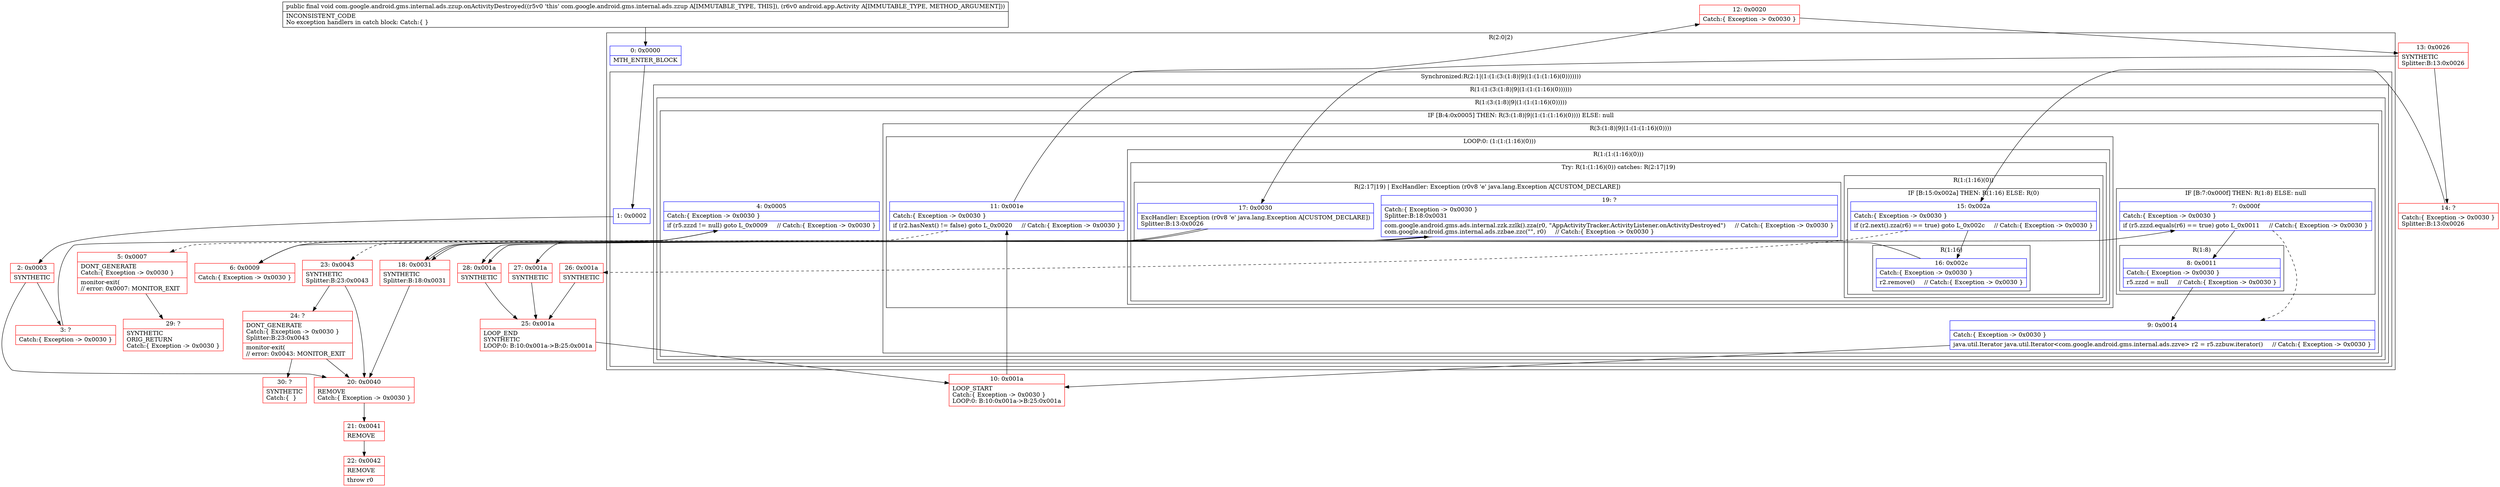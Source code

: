 digraph "CFG forcom.google.android.gms.internal.ads.zzup.onActivityDestroyed(Landroid\/app\/Activity;)V" {
subgraph cluster_Region_134605730 {
label = "R(2:0|2)";
node [shape=record,color=blue];
Node_0 [shape=record,label="{0\:\ 0x0000|MTH_ENTER_BLOCK\l}"];
subgraph cluster_SynchronizedRegion_234148037 {
label = "Synchronized:R(2:1|(1:(1:(3:(1:8)|9|(1:(1:(1:16)(0)))))))";
node [shape=record,color=blue];
Node_1 [shape=record,label="{1\:\ 0x0002}"];
subgraph cluster_Region_1011024394 {
label = "R(1:(1:(3:(1:8)|9|(1:(1:(1:16)(0))))))";
node [shape=record,color=blue];
subgraph cluster_Region_1311089950 {
label = "R(1:(3:(1:8)|9|(1:(1:(1:16)(0)))))";
node [shape=record,color=blue];
subgraph cluster_IfRegion_1767513987 {
label = "IF [B:4:0x0005] THEN: R(3:(1:8)|9|(1:(1:(1:16)(0)))) ELSE: null";
node [shape=record,color=blue];
Node_4 [shape=record,label="{4\:\ 0x0005|Catch:\{ Exception \-\> 0x0030 \}\l|if (r5.zzzd != null) goto L_0x0009     \/\/ Catch:\{ Exception \-\> 0x0030 \}\l}"];
subgraph cluster_Region_1334395116 {
label = "R(3:(1:8)|9|(1:(1:(1:16)(0))))";
node [shape=record,color=blue];
subgraph cluster_IfRegion_1115916437 {
label = "IF [B:7:0x000f] THEN: R(1:8) ELSE: null";
node [shape=record,color=blue];
Node_7 [shape=record,label="{7\:\ 0x000f|Catch:\{ Exception \-\> 0x0030 \}\l|if (r5.zzzd.equals(r6) == true) goto L_0x0011     \/\/ Catch:\{ Exception \-\> 0x0030 \}\l}"];
subgraph cluster_Region_1727299997 {
label = "R(1:8)";
node [shape=record,color=blue];
Node_8 [shape=record,label="{8\:\ 0x0011|Catch:\{ Exception \-\> 0x0030 \}\l|r5.zzzd = null     \/\/ Catch:\{ Exception \-\> 0x0030 \}\l}"];
}
}
Node_9 [shape=record,label="{9\:\ 0x0014|Catch:\{ Exception \-\> 0x0030 \}\l|java.util.Iterator java.util.Iterator\<com.google.android.gms.internal.ads.zzve\> r2 = r5.zzbuw.iterator()     \/\/ Catch:\{ Exception \-\> 0x0030 \}\l}"];
subgraph cluster_LoopRegion_927254214 {
label = "LOOP:0: (1:(1:(1:16)(0)))";
node [shape=record,color=blue];
Node_11 [shape=record,label="{11\:\ 0x001e|Catch:\{ Exception \-\> 0x0030 \}\l|if (r2.hasNext() != false) goto L_0x0020     \/\/ Catch:\{ Exception \-\> 0x0030 \}\l}"];
subgraph cluster_Region_85644552 {
label = "R(1:(1:(1:16)(0)))";
node [shape=record,color=blue];
subgraph cluster_TryCatchRegion_1015374895 {
label = "Try: R(1:(1:16)(0)) catches: R(2:17|19)";
node [shape=record,color=blue];
subgraph cluster_Region_1646040074 {
label = "R(1:(1:16)(0))";
node [shape=record,color=blue];
subgraph cluster_IfRegion_1085593256 {
label = "IF [B:15:0x002a] THEN: R(1:16) ELSE: R(0)";
node [shape=record,color=blue];
Node_15 [shape=record,label="{15\:\ 0x002a|Catch:\{ Exception \-\> 0x0030 \}\l|if (r2.next().zza(r6) == true) goto L_0x002c     \/\/ Catch:\{ Exception \-\> 0x0030 \}\l}"];
subgraph cluster_Region_1890127169 {
label = "R(1:16)";
node [shape=record,color=blue];
Node_16 [shape=record,label="{16\:\ 0x002c|Catch:\{ Exception \-\> 0x0030 \}\l|r2.remove()     \/\/ Catch:\{ Exception \-\> 0x0030 \}\l}"];
}
subgraph cluster_Region_539367869 {
label = "R(0)";
node [shape=record,color=blue];
}
}
}
subgraph cluster_Region_1942436388 {
label = "R(2:17|19) | ExcHandler: Exception (r0v8 'e' java.lang.Exception A[CUSTOM_DECLARE])\l";
node [shape=record,color=blue];
Node_17 [shape=record,label="{17\:\ 0x0030|ExcHandler: Exception (r0v8 'e' java.lang.Exception A[CUSTOM_DECLARE])\lSplitter:B:13:0x0026\l}"];
Node_19 [shape=record,label="{19\:\ ?|Catch:\{ Exception \-\> 0x0030 \}\lSplitter:B:18:0x0031\l|com.google.android.gms.ads.internal.zzk.zzlk().zza(r0, \"AppActivityTracker.ActivityListener.onActivityDestroyed\")     \/\/ Catch:\{ Exception \-\> 0x0030 \}\lcom.google.android.gms.internal.ads.zzbae.zzc(\"\", r0)     \/\/ Catch:\{ Exception \-\> 0x0030 \}\l}"];
}
}
}
}
}
}
}
}
}
}
subgraph cluster_Region_1942436388 {
label = "R(2:17|19) | ExcHandler: Exception (r0v8 'e' java.lang.Exception A[CUSTOM_DECLARE])\l";
node [shape=record,color=blue];
Node_17 [shape=record,label="{17\:\ 0x0030|ExcHandler: Exception (r0v8 'e' java.lang.Exception A[CUSTOM_DECLARE])\lSplitter:B:13:0x0026\l}"];
Node_19 [shape=record,label="{19\:\ ?|Catch:\{ Exception \-\> 0x0030 \}\lSplitter:B:18:0x0031\l|com.google.android.gms.ads.internal.zzk.zzlk().zza(r0, \"AppActivityTracker.ActivityListener.onActivityDestroyed\")     \/\/ Catch:\{ Exception \-\> 0x0030 \}\lcom.google.android.gms.internal.ads.zzbae.zzc(\"\", r0)     \/\/ Catch:\{ Exception \-\> 0x0030 \}\l}"];
}
Node_2 [shape=record,color=red,label="{2\:\ 0x0003|SYNTHETIC\l}"];
Node_3 [shape=record,color=red,label="{3\:\ ?|Catch:\{ Exception \-\> 0x0030 \}\l}"];
Node_5 [shape=record,color=red,label="{5\:\ 0x0007|DONT_GENERATE\lCatch:\{ Exception \-\> 0x0030 \}\l|monitor\-exit(\l\/\/ error: 0x0007: MONITOR_EXIT  \l}"];
Node_6 [shape=record,color=red,label="{6\:\ 0x0009|Catch:\{ Exception \-\> 0x0030 \}\l}"];
Node_10 [shape=record,color=red,label="{10\:\ 0x001a|LOOP_START\lCatch:\{ Exception \-\> 0x0030 \}\lLOOP:0: B:10:0x001a\-\>B:25:0x001a\l}"];
Node_12 [shape=record,color=red,label="{12\:\ 0x0020|Catch:\{ Exception \-\> 0x0030 \}\l}"];
Node_13 [shape=record,color=red,label="{13\:\ 0x0026|SYNTHETIC\lSplitter:B:13:0x0026\l}"];
Node_14 [shape=record,color=red,label="{14\:\ ?|Catch:\{ Exception \-\> 0x0030 \}\lSplitter:B:13:0x0026\l}"];
Node_18 [shape=record,color=red,label="{18\:\ 0x0031|SYNTHETIC\lSplitter:B:18:0x0031\l}"];
Node_20 [shape=record,color=red,label="{20\:\ 0x0040|REMOVE\lCatch:\{ Exception \-\> 0x0030 \}\l}"];
Node_21 [shape=record,color=red,label="{21\:\ 0x0041|REMOVE\l}"];
Node_22 [shape=record,color=red,label="{22\:\ 0x0042|REMOVE\l|throw r0\l}"];
Node_23 [shape=record,color=red,label="{23\:\ 0x0043|SYNTHETIC\lSplitter:B:23:0x0043\l}"];
Node_24 [shape=record,color=red,label="{24\:\ ?|DONT_GENERATE\lCatch:\{ Exception \-\> 0x0030 \}\lSplitter:B:23:0x0043\l|monitor\-exit(\l\/\/ error: 0x0043: MONITOR_EXIT  \l}"];
Node_25 [shape=record,color=red,label="{25\:\ 0x001a|LOOP_END\lSYNTHETIC\lLOOP:0: B:10:0x001a\-\>B:25:0x001a\l}"];
Node_26 [shape=record,color=red,label="{26\:\ 0x001a|SYNTHETIC\l}"];
Node_27 [shape=record,color=red,label="{27\:\ 0x001a|SYNTHETIC\l}"];
Node_28 [shape=record,color=red,label="{28\:\ 0x001a|SYNTHETIC\l}"];
Node_29 [shape=record,color=red,label="{29\:\ ?|SYNTHETIC\lORIG_RETURN\lCatch:\{ Exception \-\> 0x0030 \}\l}"];
Node_30 [shape=record,color=red,label="{30\:\ ?|SYNTHETIC\lCatch:\{  \}\l}"];
MethodNode[shape=record,label="{public final void com.google.android.gms.internal.ads.zzup.onActivityDestroyed((r5v0 'this' com.google.android.gms.internal.ads.zzup A[IMMUTABLE_TYPE, THIS]), (r6v0 android.app.Activity A[IMMUTABLE_TYPE, METHOD_ARGUMENT]))  | INCONSISTENT_CODE\lNo exception handlers in catch block: Catch:\{  \}\l}"];
MethodNode -> Node_0;
Node_0 -> Node_1;
Node_1 -> Node_2;
Node_4 -> Node_5[style=dashed];
Node_4 -> Node_6;
Node_7 -> Node_8;
Node_7 -> Node_9[style=dashed];
Node_8 -> Node_9;
Node_9 -> Node_10;
Node_11 -> Node_12;
Node_11 -> Node_23[style=dashed];
Node_15 -> Node_16;
Node_15 -> Node_26[style=dashed];
Node_16 -> Node_27;
Node_17 -> Node_18;
Node_19 -> Node_28;
Node_17 -> Node_18;
Node_19 -> Node_28;
Node_2 -> Node_3;
Node_2 -> Node_20;
Node_3 -> Node_4;
Node_5 -> Node_29;
Node_6 -> Node_7;
Node_10 -> Node_11;
Node_12 -> Node_13;
Node_13 -> Node_14;
Node_13 -> Node_17;
Node_14 -> Node_15;
Node_18 -> Node_19;
Node_18 -> Node_20;
Node_20 -> Node_21;
Node_21 -> Node_22;
Node_23 -> Node_24;
Node_23 -> Node_20;
Node_24 -> Node_20;
Node_24 -> Node_30;
Node_25 -> Node_10;
Node_26 -> Node_25;
Node_27 -> Node_25;
Node_28 -> Node_25;
}

